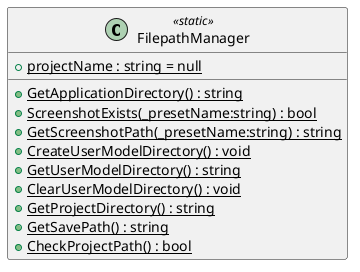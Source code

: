 @startuml
class FilepathManager <<static>> {
    + {static} projectName : string = null
    + {static} GetApplicationDirectory() : string
    + {static} ScreenshotExists(_presetName:string) : bool
    + {static} GetScreenshotPath(_presetName:string) : string
    + {static} CreateUserModelDirectory() : void
    + {static} GetUserModelDirectory() : string
    + {static} ClearUserModelDirectory() : void
    + {static} GetProjectDirectory() : string
    + {static} GetSavePath() : string
    + {static} CheckProjectPath() : bool
}
@enduml
